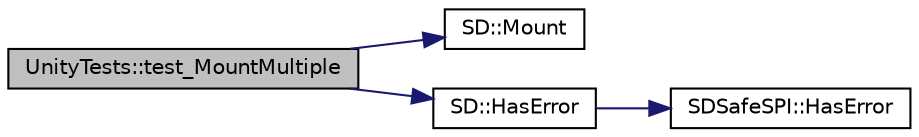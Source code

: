 digraph "UnityTests::test_MountMultiple"
{
  edge [fontname="Helvetica",fontsize="10",labelfontname="Helvetica",labelfontsize="10"];
  node [fontname="Helvetica",fontsize="10",shape=record];
  rankdir="LR";
  Node1 [label="UnityTests::test_MountMultiple",height=0.2,width=0.4,color="black", fillcolor="grey75", style="filled" fontcolor="black"];
  Node1 -> Node2 [color="midnightblue",fontsize="10",style="solid",fontname="Helvetica"];
  Node2 [label="SD::Mount",height=0.2,width=0.4,color="black", fillcolor="white", style="filled",URL="$classSD.html#a060b14479082f34827e118b885808985",tooltip="Mounts a volume."];
  Node1 -> Node3 [color="midnightblue",fontsize="10",style="solid",fontname="Helvetica"];
  Node3 [label="SD::HasError",height=0.2,width=0.4,color="black", fillcolor="white", style="filled",URL="$classSD.html#ac757d23593cdffa8963d44c402616ab5",tooltip="If there was an error in the SD routines then this function will return an error code."];
  Node3 -> Node4 [color="midnightblue",fontsize="10",style="solid",fontname="Helvetica"];
  Node4 [label="SDSafeSPI::HasError",height=0.2,width=0.4,color="black", fillcolor="white", style="filled",URL="$classSDSafeSPI.html#a2c58e3f57f90f70ea094409f3dbcab0b",tooltip="If there was an error in the SD routines then this function will return an error code."];
}

